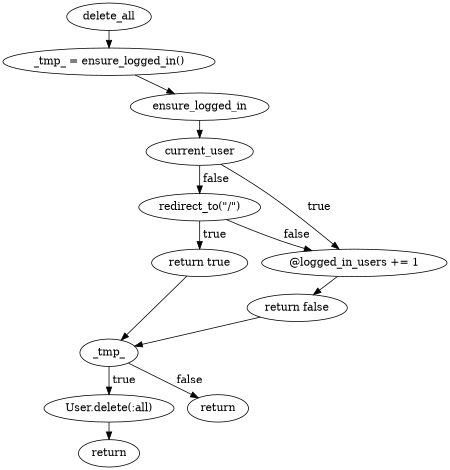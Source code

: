 digraph G {
size="3,100";
fontsize=20;
ranksep=.3;
compound=true;
subgraph delete_graph
{
delete [label="delete_all"];
ensure_logged_in_call [label="_tmp_ = ensure_logged_in()"];
branch [label="_tmp_"];		      
actually_delete_all [label="User.delete(:all)"];
return_1 [label="return"];
return_2 [label="return"];
};

subgraph ensure_loggedn_in
{
ensure_logged_in [label="ensure_logged_in"];
is_current_user [label="current_user"];
redirect_to [label="redirect_to(\"/\")"];
return_false [label="return true"];
increment [label="@logged_in_users += 1"];
return_true [label="return false"];
};

delete -> ensure_logged_in_call;
ensure_logged_in_call -> branch [weight=8, style=invis];
branch -> return_1 [label=" false"];
branch -> actually_delete_all [label=" true",weight=8];
actually_delete_all -> return_2 [label=""];

ensure_logged_in_call -> ensure_logged_in;
ensure_logged_in -> is_current_user [weight=8];
is_current_user -> redirect_to[label=" false", weight=8];
redirect_to -> return_false [label=" true", weight=8];
redirect_to -> increment [label=" false"]; 
return_false -> branch;
is_current_user -> increment [label=" true"];
increment -> return_true [label=""];
return_true -> branch [label=""];

}